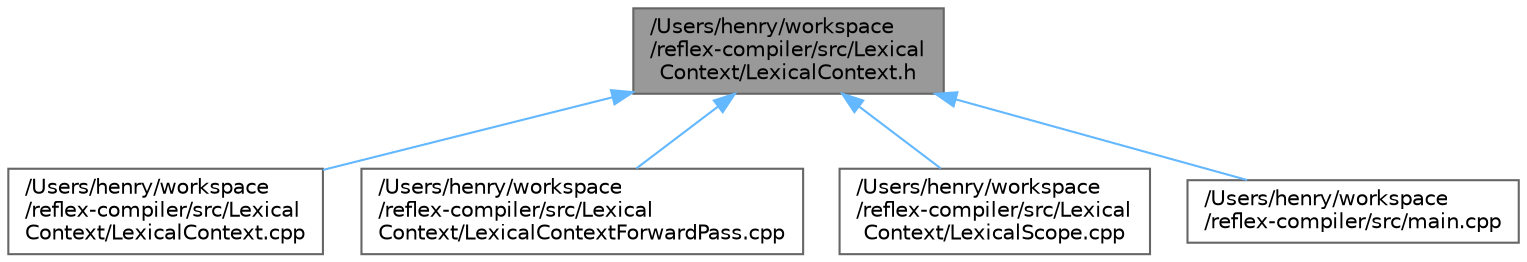 digraph "/Users/henry/workspace/reflex-compiler/src/LexicalContext/LexicalContext.h"
{
 // LATEX_PDF_SIZE
  bgcolor="transparent";
  edge [fontname=Helvetica,fontsize=10,labelfontname=Helvetica,labelfontsize=10];
  node [fontname=Helvetica,fontsize=10,shape=box,height=0.2,width=0.4];
  Node1 [id="Node000001",label="/Users/henry/workspace\l/reflex-compiler/src/Lexical\lContext/LexicalContext.h",height=0.2,width=0.4,color="gray40", fillcolor="grey60", style="filled", fontcolor="black",tooltip=" "];
  Node1 -> Node2 [id="edge1_Node000001_Node000002",dir="back",color="steelblue1",style="solid",tooltip=" "];
  Node2 [id="Node000002",label="/Users/henry/workspace\l/reflex-compiler/src/Lexical\lContext/LexicalContext.cpp",height=0.2,width=0.4,color="grey40", fillcolor="white", style="filled",URL="$LexicalContext_8cpp.html",tooltip=" "];
  Node1 -> Node3 [id="edge2_Node000001_Node000003",dir="back",color="steelblue1",style="solid",tooltip=" "];
  Node3 [id="Node000003",label="/Users/henry/workspace\l/reflex-compiler/src/Lexical\lContext/LexicalContextForwardPass.cpp",height=0.2,width=0.4,color="grey40", fillcolor="white", style="filled",URL="$LexicalContextForwardPass_8cpp.html",tooltip=" "];
  Node1 -> Node4 [id="edge3_Node000001_Node000004",dir="back",color="steelblue1",style="solid",tooltip=" "];
  Node4 [id="Node000004",label="/Users/henry/workspace\l/reflex-compiler/src/Lexical\lContext/LexicalScope.cpp",height=0.2,width=0.4,color="grey40", fillcolor="white", style="filled",URL="$LexicalScope_8cpp.html",tooltip=" "];
  Node1 -> Node5 [id="edge4_Node000001_Node000005",dir="back",color="steelblue1",style="solid",tooltip=" "];
  Node5 [id="Node000005",label="/Users/henry/workspace\l/reflex-compiler/src/main.cpp",height=0.2,width=0.4,color="grey40", fillcolor="white", style="filled",URL="$main_8cpp.html",tooltip=" "];
}
